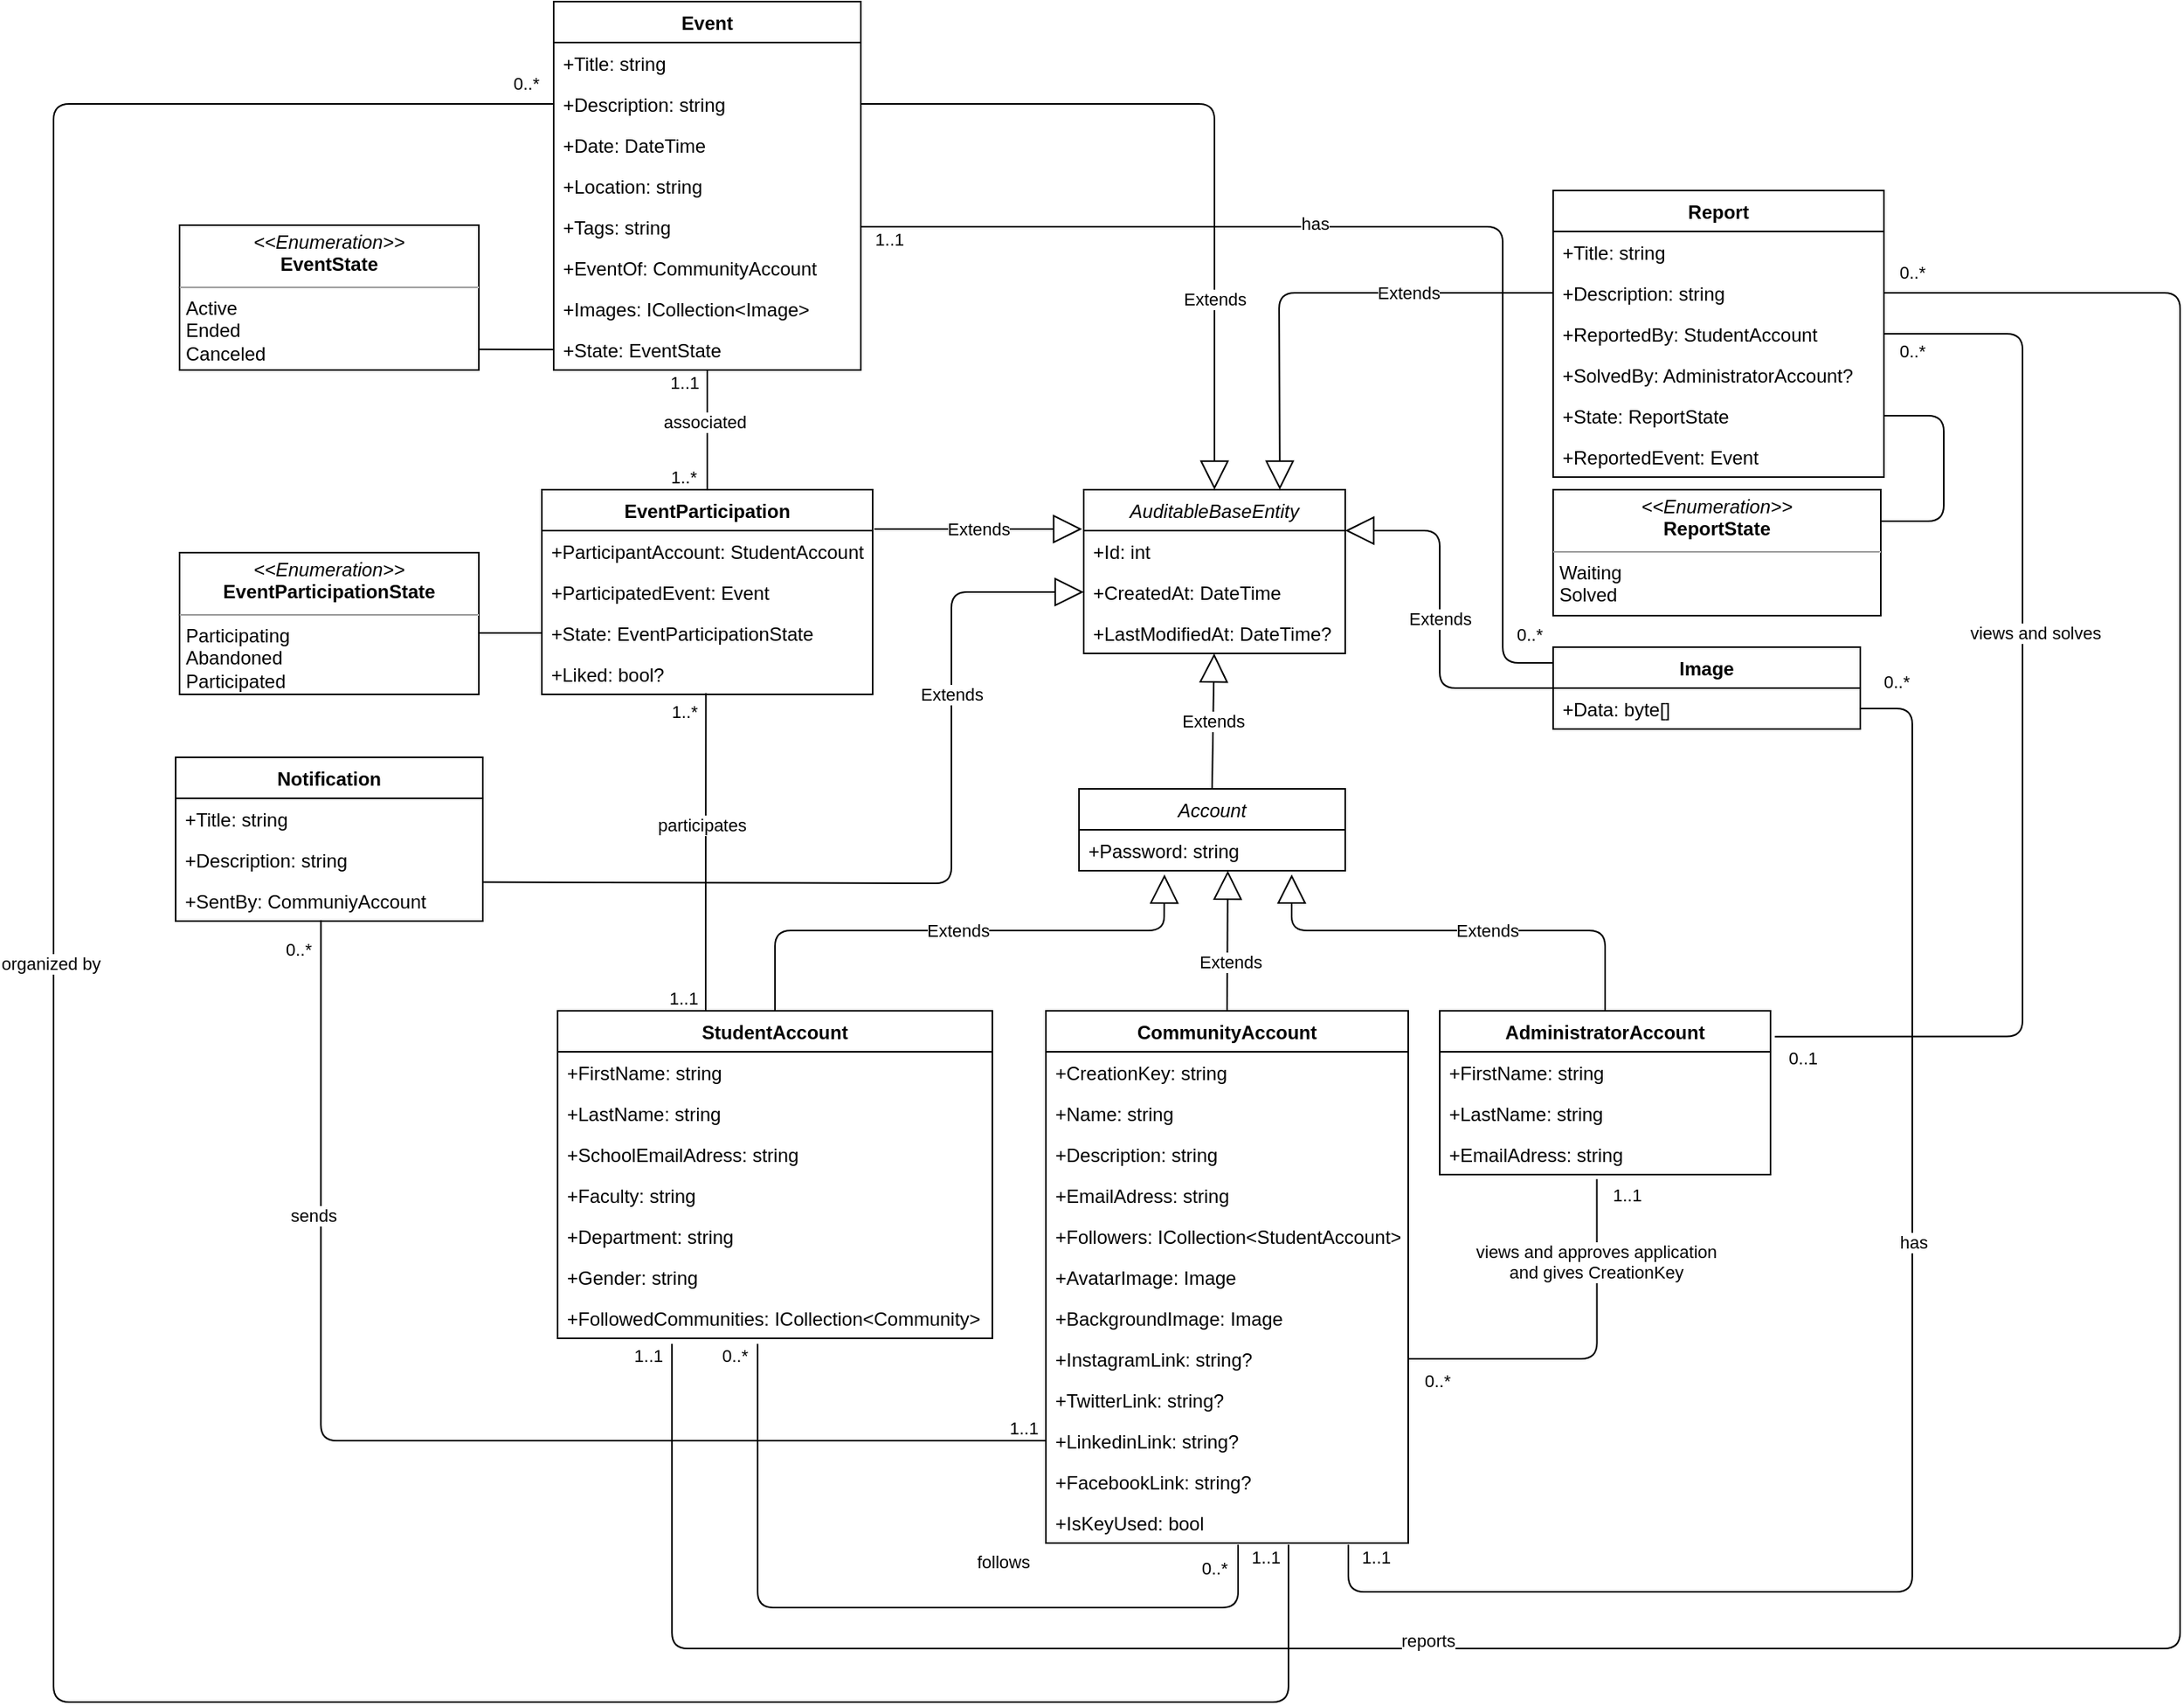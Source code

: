 <mxfile version="13.5.1" type="device"><diagram id="C5RBs43oDa-KdzZeNtuy" name="Page-1"><mxGraphModel dx="1851" dy="1753" grid="1" gridSize="10" guides="1" tooltips="1" connect="1" arrows="1" fold="1" page="1" pageScale="1" pageWidth="827" pageHeight="1169" math="0" shadow="0"><root><mxCell id="WIyWlLk6GJQsqaUBKTNV-0"/><mxCell id="WIyWlLk6GJQsqaUBKTNV-1" parent="WIyWlLk6GJQsqaUBKTNV-0"/><object label="AuditableBaseEntity" f="f&#10;" id="zkfFHV4jXpPFQw0GAbJ--0"><mxCell style="swimlane;fontStyle=2;align=center;verticalAlign=top;childLayout=stackLayout;horizontal=1;startSize=26;horizontalStack=0;resizeParent=1;resizeLast=0;collapsible=1;marginBottom=0;rounded=0;shadow=0;strokeWidth=1;" parent="WIyWlLk6GJQsqaUBKTNV-1" vertex="1"><mxGeometry x="334" y="20" width="166" height="104" as="geometry"><mxRectangle x="230" y="140" width="160" height="26" as="alternateBounds"/></mxGeometry></mxCell></object><mxCell id="zkfFHV4jXpPFQw0GAbJ--1" value="+Id: int" style="text;align=left;verticalAlign=top;spacingLeft=4;spacingRight=4;overflow=hidden;rotatable=0;points=[[0,0.5],[1,0.5]];portConstraint=eastwest;" parent="zkfFHV4jXpPFQw0GAbJ--0" vertex="1"><mxGeometry y="26" width="166" height="26" as="geometry"/></mxCell><mxCell id="zkfFHV4jXpPFQw0GAbJ--2" value="+CreatedAt: DateTime" style="text;align=left;verticalAlign=top;spacingLeft=4;spacingRight=4;overflow=hidden;rotatable=0;points=[[0,0.5],[1,0.5]];portConstraint=eastwest;rounded=0;shadow=0;html=0;" parent="zkfFHV4jXpPFQw0GAbJ--0" vertex="1"><mxGeometry y="52" width="166" height="26" as="geometry"/></mxCell><mxCell id="zkfFHV4jXpPFQw0GAbJ--3" value="+LastModifiedAt: DateTime?" style="text;align=left;verticalAlign=top;spacingLeft=4;spacingRight=4;overflow=hidden;rotatable=0;points=[[0,0.5],[1,0.5]];portConstraint=eastwest;rounded=0;shadow=0;html=0;" parent="zkfFHV4jXpPFQw0GAbJ--0" vertex="1"><mxGeometry y="78" width="166" height="26" as="geometry"/></mxCell><mxCell id="XZDIatSI2VrPZnRgUqBS-0" value="Account" style="swimlane;fontStyle=2;align=center;verticalAlign=top;childLayout=stackLayout;horizontal=1;startSize=26;horizontalStack=0;resizeParent=1;resizeParentMax=0;resizeLast=0;collapsible=1;marginBottom=0;" parent="WIyWlLk6GJQsqaUBKTNV-1" vertex="1"><mxGeometry x="331" y="210" width="169" height="52" as="geometry"/></mxCell><mxCell id="XZDIatSI2VrPZnRgUqBS-1" value="+Password: string" style="text;strokeColor=none;fillColor=none;align=left;verticalAlign=top;spacingLeft=4;spacingRight=4;overflow=hidden;rotatable=0;points=[[0,0.5],[1,0.5]];portConstraint=eastwest;" parent="XZDIatSI2VrPZnRgUqBS-0" vertex="1"><mxGeometry y="26" width="169" height="26" as="geometry"/></mxCell><mxCell id="XZDIatSI2VrPZnRgUqBS-6" value="Extends" style="endArrow=block;endSize=16;endFill=0;html=1;exitX=0.5;exitY=0;exitDx=0;exitDy=0;" parent="WIyWlLk6GJQsqaUBKTNV-1" source="XZDIatSI2VrPZnRgUqBS-0" target="zkfFHV4jXpPFQw0GAbJ--3" edge="1"><mxGeometry width="160" relative="1" as="geometry"><mxPoint x="430" y="170" as="sourcePoint"/><mxPoint x="590" y="170" as="targetPoint"/></mxGeometry></mxCell><mxCell id="XZDIatSI2VrPZnRgUqBS-7" value="StudentAccount" style="swimlane;fontStyle=1;align=center;verticalAlign=top;childLayout=stackLayout;horizontal=1;startSize=26;horizontalStack=0;resizeParent=1;resizeParentMax=0;resizeLast=0;collapsible=1;marginBottom=0;" parent="WIyWlLk6GJQsqaUBKTNV-1" vertex="1"><mxGeometry y="351" width="276" height="208" as="geometry"/></mxCell><mxCell id="XZDIatSI2VrPZnRgUqBS-8" value="+FirstName: string" style="text;strokeColor=none;fillColor=none;align=left;verticalAlign=top;spacingLeft=4;spacingRight=4;overflow=hidden;rotatable=0;points=[[0,0.5],[1,0.5]];portConstraint=eastwest;" parent="XZDIatSI2VrPZnRgUqBS-7" vertex="1"><mxGeometry y="26" width="276" height="26" as="geometry"/></mxCell><mxCell id="XZDIatSI2VrPZnRgUqBS-12" value="+LastName: string" style="text;strokeColor=none;fillColor=none;align=left;verticalAlign=top;spacingLeft=4;spacingRight=4;overflow=hidden;rotatable=0;points=[[0,0.5],[1,0.5]];portConstraint=eastwest;" parent="XZDIatSI2VrPZnRgUqBS-7" vertex="1"><mxGeometry y="52" width="276" height="26" as="geometry"/></mxCell><mxCell id="XZDIatSI2VrPZnRgUqBS-13" value="+SchoolEmailAdress: string" style="text;strokeColor=none;fillColor=none;align=left;verticalAlign=top;spacingLeft=4;spacingRight=4;overflow=hidden;rotatable=0;points=[[0,0.5],[1,0.5]];portConstraint=eastwest;" parent="XZDIatSI2VrPZnRgUqBS-7" vertex="1"><mxGeometry y="78" width="276" height="26" as="geometry"/></mxCell><mxCell id="XZDIatSI2VrPZnRgUqBS-14" value="+Faculty: string" style="text;strokeColor=none;fillColor=none;align=left;verticalAlign=top;spacingLeft=4;spacingRight=4;overflow=hidden;rotatable=0;points=[[0,0.5],[1,0.5]];portConstraint=eastwest;" parent="XZDIatSI2VrPZnRgUqBS-7" vertex="1"><mxGeometry y="104" width="276" height="26" as="geometry"/></mxCell><mxCell id="XZDIatSI2VrPZnRgUqBS-15" value="+Department: string" style="text;strokeColor=none;fillColor=none;align=left;verticalAlign=top;spacingLeft=4;spacingRight=4;overflow=hidden;rotatable=0;points=[[0,0.5],[1,0.5]];portConstraint=eastwest;" parent="XZDIatSI2VrPZnRgUqBS-7" vertex="1"><mxGeometry y="130" width="276" height="26" as="geometry"/></mxCell><mxCell id="XZDIatSI2VrPZnRgUqBS-17" value="+Gender: string" style="text;strokeColor=none;fillColor=none;align=left;verticalAlign=top;spacingLeft=4;spacingRight=4;overflow=hidden;rotatable=0;points=[[0,0.5],[1,0.5]];portConstraint=eastwest;" parent="XZDIatSI2VrPZnRgUqBS-7" vertex="1"><mxGeometry y="156" width="276" height="26" as="geometry"/></mxCell><mxCell id="XZDIatSI2VrPZnRgUqBS-18" value="+FollowedCommunities: ICollection&lt;Community&gt;" style="text;strokeColor=none;fillColor=none;align=left;verticalAlign=top;spacingLeft=4;spacingRight=4;overflow=hidden;rotatable=0;points=[[0,0.5],[1,0.5]];portConstraint=eastwest;" parent="XZDIatSI2VrPZnRgUqBS-7" vertex="1"><mxGeometry y="182" width="276" height="26" as="geometry"/></mxCell><mxCell id="XZDIatSI2VrPZnRgUqBS-19" value="Extends" style="endArrow=block;endSize=16;endFill=0;html=1;exitX=0.5;exitY=0;exitDx=0;exitDy=0;entryX=0.321;entryY=1.092;entryDx=0;entryDy=0;entryPerimeter=0;" parent="WIyWlLk6GJQsqaUBKTNV-1" source="XZDIatSI2VrPZnRgUqBS-7" target="XZDIatSI2VrPZnRgUqBS-1" edge="1"><mxGeometry width="160" relative="1" as="geometry"><mxPoint x="424" y="220" as="sourcePoint"/><mxPoint x="426.606" y="134" as="targetPoint"/><Array as="points"><mxPoint x="138" y="300"/><mxPoint x="385" y="300"/></Array></mxGeometry></mxCell><mxCell id="XZDIatSI2VrPZnRgUqBS-29" value="Extends" style="endArrow=block;endSize=16;endFill=0;html=1;exitX=0.5;exitY=0;exitDx=0;exitDy=0;entryX=0.559;entryY=0.998;entryDx=0;entryDy=0;entryPerimeter=0;" parent="WIyWlLk6GJQsqaUBKTNV-1" source="XZDIatSI2VrPZnRgUqBS-20" target="XZDIatSI2VrPZnRgUqBS-1" edge="1"><mxGeometry x="-0.288" y="-2" width="160" relative="1" as="geometry"><mxPoint x="424" y="220" as="sourcePoint"/><mxPoint x="429" y="264" as="targetPoint"/><mxPoint as="offset"/></mxGeometry></mxCell><mxCell id="XZDIatSI2VrPZnRgUqBS-39" value="Extends" style="endArrow=block;endSize=16;endFill=0;html=1;exitX=0.5;exitY=0;exitDx=0;exitDy=0;entryX=0.799;entryY=1.092;entryDx=0;entryDy=0;entryPerimeter=0;" parent="WIyWlLk6GJQsqaUBKTNV-1" source="XZDIatSI2VrPZnRgUqBS-30" target="XZDIatSI2VrPZnRgUqBS-1" edge="1"><mxGeometry x="-0.118" width="160" relative="1" as="geometry"><mxPoint x="435" y="361" as="sourcePoint"/><mxPoint x="430" y="260" as="targetPoint"/><mxPoint as="offset"/><Array as="points"><mxPoint x="665" y="300"/><mxPoint x="466" y="300"/></Array></mxGeometry></mxCell><mxCell id="XZDIatSI2VrPZnRgUqBS-30" value="AdministratorAccount" style="swimlane;fontStyle=1;align=center;verticalAlign=top;childLayout=stackLayout;horizontal=1;startSize=26;horizontalStack=0;resizeParent=1;resizeParentMax=0;resizeLast=0;collapsible=1;marginBottom=0;" parent="WIyWlLk6GJQsqaUBKTNV-1" vertex="1"><mxGeometry x="560" y="351" width="210" height="104" as="geometry"/></mxCell><mxCell id="XZDIatSI2VrPZnRgUqBS-32" value="+FirstName: string" style="text;strokeColor=none;fillColor=none;align=left;verticalAlign=top;spacingLeft=4;spacingRight=4;overflow=hidden;rotatable=0;points=[[0,0.5],[1,0.5]];portConstraint=eastwest;" parent="XZDIatSI2VrPZnRgUqBS-30" vertex="1"><mxGeometry y="26" width="210" height="26" as="geometry"/></mxCell><mxCell id="XZDIatSI2VrPZnRgUqBS-34" value="+LastName: string" style="text;strokeColor=none;fillColor=none;align=left;verticalAlign=top;spacingLeft=4;spacingRight=4;overflow=hidden;rotatable=0;points=[[0,0.5],[1,0.5]];portConstraint=eastwest;" parent="XZDIatSI2VrPZnRgUqBS-30" vertex="1"><mxGeometry y="52" width="210" height="26" as="geometry"/></mxCell><mxCell id="XZDIatSI2VrPZnRgUqBS-38" value="+EmailAdress: string" style="text;strokeColor=none;fillColor=none;align=left;verticalAlign=top;spacingLeft=4;spacingRight=4;overflow=hidden;rotatable=0;points=[[0,0.5],[1,0.5]];portConstraint=eastwest;" parent="XZDIatSI2VrPZnRgUqBS-30" vertex="1"><mxGeometry y="78" width="210" height="26" as="geometry"/></mxCell><mxCell id="XZDIatSI2VrPZnRgUqBS-64" value="&lt;p style=&quot;margin: 0px ; margin-top: 4px ; text-align: center&quot;&gt;&lt;i&gt;&amp;lt;&amp;lt;Enumeration&amp;gt;&amp;gt;&lt;/i&gt;&lt;br&gt;&lt;b&gt;EventState&lt;/b&gt;&lt;/p&gt;&lt;hr size=&quot;1&quot;&gt;&lt;p style=&quot;margin: 0px ; margin-left: 4px&quot;&gt;Active&lt;/p&gt;&lt;p style=&quot;margin: 0px ; margin-left: 4px&quot;&gt;Ended&lt;/p&gt;&lt;p style=&quot;margin: 0px ; margin-left: 4px&quot;&gt;Canceled&lt;/p&gt;" style="verticalAlign=top;align=left;overflow=fill;fontSize=12;fontFamily=Helvetica;html=1;" parent="WIyWlLk6GJQsqaUBKTNV-1" vertex="1"><mxGeometry x="-240" y="-148" width="190" height="92" as="geometry"/></mxCell><mxCell id="XZDIatSI2VrPZnRgUqBS-20" value="CommunityAccount" style="swimlane;fontStyle=1;align=center;verticalAlign=top;childLayout=stackLayout;horizontal=1;startSize=26;horizontalStack=0;resizeParent=1;resizeParentMax=0;resizeLast=0;collapsible=1;marginBottom=0;" parent="WIyWlLk6GJQsqaUBKTNV-1" vertex="1"><mxGeometry x="310" y="351" width="230" height="338" as="geometry"/></mxCell><mxCell id="XZDIatSI2VrPZnRgUqBS-21" value="+CreationKey: string" style="text;strokeColor=none;fillColor=none;align=left;verticalAlign=top;spacingLeft=4;spacingRight=4;overflow=hidden;rotatable=0;points=[[0,0.5],[1,0.5]];portConstraint=eastwest;" parent="XZDIatSI2VrPZnRgUqBS-20" vertex="1"><mxGeometry y="26" width="230" height="26" as="geometry"/></mxCell><mxCell id="XZDIatSI2VrPZnRgUqBS-22" value="+Name: string" style="text;strokeColor=none;fillColor=none;align=left;verticalAlign=top;spacingLeft=4;spacingRight=4;overflow=hidden;rotatable=0;points=[[0,0.5],[1,0.5]];portConstraint=eastwest;" parent="XZDIatSI2VrPZnRgUqBS-20" vertex="1"><mxGeometry y="52" width="230" height="26" as="geometry"/></mxCell><mxCell id="XZDIatSI2VrPZnRgUqBS-23" value="+Description: string" style="text;strokeColor=none;fillColor=none;align=left;verticalAlign=top;spacingLeft=4;spacingRight=4;overflow=hidden;rotatable=0;points=[[0,0.5],[1,0.5]];portConstraint=eastwest;" parent="XZDIatSI2VrPZnRgUqBS-20" vertex="1"><mxGeometry y="78" width="230" height="26" as="geometry"/></mxCell><mxCell id="XZDIatSI2VrPZnRgUqBS-24" value="+EmailAdress: string" style="text;strokeColor=none;fillColor=none;align=left;verticalAlign=top;spacingLeft=4;spacingRight=4;overflow=hidden;rotatable=0;points=[[0,0.5],[1,0.5]];portConstraint=eastwest;" parent="XZDIatSI2VrPZnRgUqBS-20" vertex="1"><mxGeometry y="104" width="230" height="26" as="geometry"/></mxCell><mxCell id="XZDIatSI2VrPZnRgUqBS-65" value="+Followers: ICollection&lt;StudentAccount&gt;" style="text;strokeColor=none;fillColor=none;align=left;verticalAlign=top;spacingLeft=4;spacingRight=4;overflow=hidden;rotatable=0;points=[[0,0.5],[1,0.5]];portConstraint=eastwest;" parent="XZDIatSI2VrPZnRgUqBS-20" vertex="1"><mxGeometry y="130" width="230" height="26" as="geometry"/></mxCell><mxCell id="XZDIatSI2VrPZnRgUqBS-25" value="+AvatarImage: Image" style="text;strokeColor=none;fillColor=none;align=left;verticalAlign=top;spacingLeft=4;spacingRight=4;overflow=hidden;rotatable=0;points=[[0,0.5],[1,0.5]];portConstraint=eastwest;" parent="XZDIatSI2VrPZnRgUqBS-20" vertex="1"><mxGeometry y="156" width="230" height="26" as="geometry"/></mxCell><mxCell id="XZDIatSI2VrPZnRgUqBS-54" value="+BackgroundImage: Image" style="text;strokeColor=none;fillColor=none;align=left;verticalAlign=top;spacingLeft=4;spacingRight=4;overflow=hidden;rotatable=0;points=[[0,0.5],[1,0.5]];portConstraint=eastwest;" parent="XZDIatSI2VrPZnRgUqBS-20" vertex="1"><mxGeometry y="182" width="230" height="26" as="geometry"/></mxCell><mxCell id="XZDIatSI2VrPZnRgUqBS-53" value="+InstagramLink: string?" style="text;strokeColor=none;fillColor=none;align=left;verticalAlign=top;spacingLeft=4;spacingRight=4;overflow=hidden;rotatable=0;points=[[0,0.5],[1,0.5]];portConstraint=eastwest;" parent="XZDIatSI2VrPZnRgUqBS-20" vertex="1"><mxGeometry y="208" width="230" height="26" as="geometry"/></mxCell><mxCell id="XZDIatSI2VrPZnRgUqBS-26" value="+TwitterLink: string?" style="text;strokeColor=none;fillColor=none;align=left;verticalAlign=top;spacingLeft=4;spacingRight=4;overflow=hidden;rotatable=0;points=[[0,0.5],[1,0.5]];portConstraint=eastwest;" parent="XZDIatSI2VrPZnRgUqBS-20" vertex="1"><mxGeometry y="234" width="230" height="26" as="geometry"/></mxCell><mxCell id="XZDIatSI2VrPZnRgUqBS-27" value="+LinkedinLink: string?" style="text;strokeColor=none;fillColor=none;align=left;verticalAlign=top;spacingLeft=4;spacingRight=4;overflow=hidden;rotatable=0;points=[[0,0.5],[1,0.5]];portConstraint=eastwest;" parent="XZDIatSI2VrPZnRgUqBS-20" vertex="1"><mxGeometry y="260" width="230" height="26" as="geometry"/></mxCell><mxCell id="XZDIatSI2VrPZnRgUqBS-28" value="+FacebookLink: string?" style="text;strokeColor=none;fillColor=none;align=left;verticalAlign=top;spacingLeft=4;spacingRight=4;overflow=hidden;rotatable=0;points=[[0,0.5],[1,0.5]];portConstraint=eastwest;" parent="XZDIatSI2VrPZnRgUqBS-20" vertex="1"><mxGeometry y="286" width="230" height="26" as="geometry"/></mxCell><mxCell id="diRRDNqpM1uL4-QRua3E-0" value="+IsKeyUsed: bool" style="text;strokeColor=none;fillColor=none;align=left;verticalAlign=top;spacingLeft=4;spacingRight=4;overflow=hidden;rotatable=0;points=[[0,0.5],[1,0.5]];portConstraint=eastwest;" vertex="1" parent="XZDIatSI2VrPZnRgUqBS-20"><mxGeometry y="312" width="230" height="26" as="geometry"/></mxCell><mxCell id="XZDIatSI2VrPZnRgUqBS-66" value="&lt;p style=&quot;margin: 0px ; margin-top: 4px ; text-align: center&quot;&gt;&lt;i&gt;&amp;lt;&amp;lt;Enumeration&amp;gt;&amp;gt;&lt;/i&gt;&lt;br&gt;&lt;b&gt;ReportState&lt;/b&gt;&lt;/p&gt;&lt;hr size=&quot;1&quot;&gt;&lt;p style=&quot;margin: 0px ; margin-left: 4px&quot;&gt;Waiting&lt;/p&gt;&lt;p style=&quot;margin: 0px ; margin-left: 4px&quot;&gt;Solved&lt;/p&gt;" style="verticalAlign=top;align=left;overflow=fill;fontSize=12;fontFamily=Helvetica;html=1;" parent="WIyWlLk6GJQsqaUBKTNV-1" vertex="1"><mxGeometry x="632" y="20" width="208" height="80" as="geometry"/></mxCell><mxCell id="Ba5FxdLqkeqpwZ7B7Oad-0" value="Extends" style="endArrow=block;endSize=16;endFill=0;html=1;exitX=1;exitY=0.5;exitDx=0;exitDy=0;entryX=0.5;entryY=0;entryDx=0;entryDy=0;" parent="WIyWlLk6GJQsqaUBKTNV-1" source="XZDIatSI2VrPZnRgUqBS-45" target="zkfFHV4jXpPFQw0GAbJ--0" edge="1"><mxGeometry x="0.489" width="160" relative="1" as="geometry"><mxPoint x="425.5" y="220" as="sourcePoint"/><mxPoint x="426.803" y="134" as="targetPoint"/><Array as="points"><mxPoint x="417" y="-225"/></Array><mxPoint y="-1" as="offset"/></mxGeometry></mxCell><mxCell id="Ba5FxdLqkeqpwZ7B7Oad-1" value="Extends" style="endArrow=block;endSize=16;endFill=0;html=1;exitX=0;exitY=0.5;exitDx=0;exitDy=0;entryX=1;entryY=0.25;entryDx=0;entryDy=0;" parent="WIyWlLk6GJQsqaUBKTNV-1" source="XZDIatSI2VrPZnRgUqBS-55" target="zkfFHV4jXpPFQw0GAbJ--0" edge="1"><mxGeometry width="160" relative="1" as="geometry"><mxPoint x="425.5" y="220" as="sourcePoint"/><mxPoint x="426.803" y="134.0" as="targetPoint"/><Array as="points"><mxPoint x="560" y="146"/><mxPoint x="560" y="46"/></Array></mxGeometry></mxCell><mxCell id="Ba5FxdLqkeqpwZ7B7Oad-4" value="" style="endArrow=none;html=1;exitX=0;exitY=0.5;exitDx=0;exitDy=0;entryX=1.002;entryY=0.858;entryDx=0;entryDy=0;entryPerimeter=0;" parent="WIyWlLk6GJQsqaUBKTNV-1" source="XZDIatSI2VrPZnRgUqBS-63" target="XZDIatSI2VrPZnRgUqBS-64" edge="1"><mxGeometry width="50" height="50" relative="1" as="geometry"><mxPoint x="820" y="80" as="sourcePoint"/><mxPoint x="847" y="-69" as="targetPoint"/></mxGeometry></mxCell><mxCell id="Ba5FxdLqkeqpwZ7B7Oad-5" value="&lt;p style=&quot;margin: 0px ; margin-top: 4px ; text-align: center&quot;&gt;&lt;i&gt;&amp;lt;&amp;lt;Enumeration&amp;gt;&amp;gt;&lt;/i&gt;&lt;br&gt;&lt;b&gt;EventParticipationState&lt;/b&gt;&lt;/p&gt;&lt;hr size=&quot;1&quot;&gt;&lt;p style=&quot;margin: 0px ; margin-left: 4px&quot;&gt;Participating&lt;/p&gt;&lt;p style=&quot;margin: 0px ; margin-left: 4px&quot;&gt;Abandoned&lt;/p&gt;&lt;p style=&quot;margin: 0px ; margin-left: 4px&quot;&gt;Participated&lt;/p&gt;" style="verticalAlign=top;align=left;overflow=fill;fontSize=12;fontFamily=Helvetica;html=1;" parent="WIyWlLk6GJQsqaUBKTNV-1" vertex="1"><mxGeometry x="-240" y="60" width="190" height="90" as="geometry"/></mxCell><mxCell id="Ba5FxdLqkeqpwZ7B7Oad-15" value="" style="endArrow=none;html=1;exitX=0.997;exitY=0.566;exitDx=0;exitDy=0;entryX=0;entryY=0.5;entryDx=0;entryDy=0;exitPerimeter=0;" parent="WIyWlLk6GJQsqaUBKTNV-1" source="Ba5FxdLqkeqpwZ7B7Oad-5" target="Ba5FxdLqkeqpwZ7B7Oad-9" edge="1"><mxGeometry width="50" height="50" relative="1" as="geometry"><mxPoint x="735" y="221.0" as="sourcePoint"/><mxPoint x="860" y="221.0" as="targetPoint"/></mxGeometry></mxCell><mxCell id="Ba5FxdLqkeqpwZ7B7Oad-16" value="Extends" style="endArrow=block;endSize=16;endFill=0;html=1;" parent="WIyWlLk6GJQsqaUBKTNV-1" edge="1"><mxGeometry width="160" relative="1" as="geometry"><mxPoint x="201" y="45" as="sourcePoint"/><mxPoint x="333" y="45" as="targetPoint"/></mxGeometry></mxCell><mxCell id="Ba5FxdLqkeqpwZ7B7Oad-6" value="EventParticipation" style="swimlane;fontStyle=1;align=center;verticalAlign=top;childLayout=stackLayout;horizontal=1;startSize=26;horizontalStack=0;resizeParent=1;resizeParentMax=0;resizeLast=0;collapsible=1;marginBottom=0;" parent="WIyWlLk6GJQsqaUBKTNV-1" vertex="1"><mxGeometry x="-10" y="20" width="210" height="130" as="geometry"/></mxCell><mxCell id="Ba5FxdLqkeqpwZ7B7Oad-7" value="+ParticipantAccount: StudentAccount" style="text;strokeColor=none;fillColor=none;align=left;verticalAlign=top;spacingLeft=4;spacingRight=4;overflow=hidden;rotatable=0;points=[[0,0.5],[1,0.5]];portConstraint=eastwest;" parent="Ba5FxdLqkeqpwZ7B7Oad-6" vertex="1"><mxGeometry y="26" width="210" height="26" as="geometry"/></mxCell><mxCell id="Ba5FxdLqkeqpwZ7B7Oad-8" value="+ParticipatedEvent: Event" style="text;strokeColor=none;fillColor=none;align=left;verticalAlign=top;spacingLeft=4;spacingRight=4;overflow=hidden;rotatable=0;points=[[0,0.5],[1,0.5]];portConstraint=eastwest;" parent="Ba5FxdLqkeqpwZ7B7Oad-6" vertex="1"><mxGeometry y="52" width="210" height="26" as="geometry"/></mxCell><mxCell id="Ba5FxdLqkeqpwZ7B7Oad-9" value="+State: EventParticipationState" style="text;strokeColor=none;fillColor=none;align=left;verticalAlign=top;spacingLeft=4;spacingRight=4;overflow=hidden;rotatable=0;points=[[0,0.5],[1,0.5]];portConstraint=eastwest;" parent="Ba5FxdLqkeqpwZ7B7Oad-6" vertex="1"><mxGeometry y="78" width="210" height="26" as="geometry"/></mxCell><mxCell id="Ba5FxdLqkeqpwZ7B7Oad-10" value="+Liked: bool?" style="text;strokeColor=none;fillColor=none;align=left;verticalAlign=top;spacingLeft=4;spacingRight=4;overflow=hidden;rotatable=0;points=[[0,0.5],[1,0.5]];portConstraint=eastwest;" parent="Ba5FxdLqkeqpwZ7B7Oad-6" vertex="1"><mxGeometry y="104" width="210" height="26" as="geometry"/></mxCell><mxCell id="Ba5FxdLqkeqpwZ7B7Oad-22" value="Extends" style="endArrow=block;endSize=16;endFill=0;html=1;exitX=0;exitY=0.5;exitDx=0;exitDy=0;entryX=0.75;entryY=0;entryDx=0;entryDy=0;" parent="WIyWlLk6GJQsqaUBKTNV-1" source="Ba5FxdLqkeqpwZ7B7Oad-19" target="zkfFHV4jXpPFQw0GAbJ--0" edge="1"><mxGeometry x="-0.385" width="160" relative="1" as="geometry"><mxPoint x="642" y="56.0" as="sourcePoint"/><mxPoint x="510" y="56.0" as="targetPoint"/><Array as="points"><mxPoint x="458" y="-105"/></Array><mxPoint as="offset"/></mxGeometry></mxCell><mxCell id="XZDIatSI2VrPZnRgUqBS-55" value="Image" style="swimlane;fontStyle=1;align=center;verticalAlign=top;childLayout=stackLayout;horizontal=1;startSize=26;horizontalStack=0;resizeParent=1;resizeParentMax=0;resizeLast=0;collapsible=1;marginBottom=0;" parent="WIyWlLk6GJQsqaUBKTNV-1" vertex="1"><mxGeometry x="632" y="120" width="195" height="52" as="geometry"/></mxCell><mxCell id="Ba5FxdLqkeqpwZ7B7Oad-26" value="+Data: byte[]" style="text;strokeColor=none;fillColor=none;align=left;verticalAlign=top;spacingLeft=4;spacingRight=4;overflow=hidden;rotatable=0;points=[[0,0.5],[1,0.5]];portConstraint=eastwest;" parent="XZDIatSI2VrPZnRgUqBS-55" vertex="1"><mxGeometry y="26" width="195" height="26" as="geometry"/></mxCell><mxCell id="Ba5FxdLqkeqpwZ7B7Oad-23" value="" style="endArrow=none;html=1;exitX=1;exitY=0.25;exitDx=0;exitDy=0;entryX=1;entryY=0.5;entryDx=0;entryDy=0;" parent="WIyWlLk6GJQsqaUBKTNV-1" source="XZDIatSI2VrPZnRgUqBS-66" target="Ba5FxdLqkeqpwZ7B7Oad-43" edge="1"><mxGeometry width="50" height="50" relative="1" as="geometry"><mxPoint x="7.5" y="-59.0" as="sourcePoint"/><mxPoint x="-60" y="-59.0" as="targetPoint"/><Array as="points"><mxPoint x="880" y="40"/><mxPoint x="880" y="-27"/></Array></mxGeometry></mxCell><mxCell id="Ba5FxdLqkeqpwZ7B7Oad-30" value="" style="endArrow=none;html=1;edgeStyle=orthogonalEdgeStyle;exitX=0.5;exitY=0;exitDx=0;exitDy=0;entryX=0.5;entryY=1;entryDx=0;entryDy=0;" parent="WIyWlLk6GJQsqaUBKTNV-1" source="Ba5FxdLqkeqpwZ7B7Oad-6" target="XZDIatSI2VrPZnRgUqBS-40" edge="1"><mxGeometry relative="1" as="geometry"><mxPoint x="70" y="-30" as="sourcePoint"/><mxPoint x="95" y="-40" as="targetPoint"/></mxGeometry></mxCell><mxCell id="Ba5FxdLqkeqpwZ7B7Oad-31" value="1..*" style="edgeLabel;resizable=0;html=1;align=left;verticalAlign=bottom;" parent="Ba5FxdLqkeqpwZ7B7Oad-30" connectable="0" vertex="1"><mxGeometry x="-1" relative="1" as="geometry"><mxPoint x="-25" as="offset"/></mxGeometry></mxCell><mxCell id="Ba5FxdLqkeqpwZ7B7Oad-32" value="1..1" style="edgeLabel;resizable=0;html=1;align=right;verticalAlign=bottom;" parent="Ba5FxdLqkeqpwZ7B7Oad-30" connectable="0" vertex="1"><mxGeometry x="1" relative="1" as="geometry"><mxPoint x="-5" y="16" as="offset"/></mxGeometry></mxCell><mxCell id="XZDIatSI2VrPZnRgUqBS-40" value="Event" style="swimlane;fontStyle=1;align=center;verticalAlign=top;childLayout=stackLayout;horizontal=1;startSize=26;horizontalStack=0;resizeParent=1;resizeParentMax=0;resizeLast=0;collapsible=1;marginBottom=0;" parent="WIyWlLk6GJQsqaUBKTNV-1" vertex="1"><mxGeometry x="-2.5" y="-290" width="195" height="234" as="geometry"/></mxCell><mxCell id="XZDIatSI2VrPZnRgUqBS-41" value="+Title: string" style="text;strokeColor=none;fillColor=none;align=left;verticalAlign=top;spacingLeft=4;spacingRight=4;overflow=hidden;rotatable=0;points=[[0,0.5],[1,0.5]];portConstraint=eastwest;" parent="XZDIatSI2VrPZnRgUqBS-40" vertex="1"><mxGeometry y="26" width="195" height="26" as="geometry"/></mxCell><mxCell id="XZDIatSI2VrPZnRgUqBS-45" value="+Description: string" style="text;strokeColor=none;fillColor=none;align=left;verticalAlign=top;spacingLeft=4;spacingRight=4;overflow=hidden;rotatable=0;points=[[0,0.5],[1,0.5]];portConstraint=eastwest;" parent="XZDIatSI2VrPZnRgUqBS-40" vertex="1"><mxGeometry y="52" width="195" height="26" as="geometry"/></mxCell><mxCell id="XZDIatSI2VrPZnRgUqBS-46" value="+Date: DateTime" style="text;strokeColor=none;fillColor=none;align=left;verticalAlign=top;spacingLeft=4;spacingRight=4;overflow=hidden;rotatable=0;points=[[0,0.5],[1,0.5]];portConstraint=eastwest;" parent="XZDIatSI2VrPZnRgUqBS-40" vertex="1"><mxGeometry y="78" width="195" height="26" as="geometry"/></mxCell><mxCell id="XZDIatSI2VrPZnRgUqBS-47" value="+Location: string" style="text;strokeColor=none;fillColor=none;align=left;verticalAlign=top;spacingLeft=4;spacingRight=4;overflow=hidden;rotatable=0;points=[[0,0.5],[1,0.5]];portConstraint=eastwest;" parent="XZDIatSI2VrPZnRgUqBS-40" vertex="1"><mxGeometry y="104" width="195" height="26" as="geometry"/></mxCell><mxCell id="XZDIatSI2VrPZnRgUqBS-48" value="+Tags: string" style="text;strokeColor=none;fillColor=none;align=left;verticalAlign=top;spacingLeft=4;spacingRight=4;overflow=hidden;rotatable=0;points=[[0,0.5],[1,0.5]];portConstraint=eastwest;" parent="XZDIatSI2VrPZnRgUqBS-40" vertex="1"><mxGeometry y="130" width="195" height="26" as="geometry"/></mxCell><mxCell id="XZDIatSI2VrPZnRgUqBS-49" value="+EventOf: CommunityAccount" style="text;strokeColor=none;fillColor=none;align=left;verticalAlign=top;spacingLeft=4;spacingRight=4;overflow=hidden;rotatable=0;points=[[0,0.5],[1,0.5]];portConstraint=eastwest;" parent="XZDIatSI2VrPZnRgUqBS-40" vertex="1"><mxGeometry y="156" width="195" height="26" as="geometry"/></mxCell><mxCell id="XZDIatSI2VrPZnRgUqBS-50" value="+Images: ICollection&lt;Image&gt;" style="text;strokeColor=none;fillColor=none;align=left;verticalAlign=top;spacingLeft=4;spacingRight=4;overflow=hidden;rotatable=0;points=[[0,0.5],[1,0.5]];portConstraint=eastwest;" parent="XZDIatSI2VrPZnRgUqBS-40" vertex="1"><mxGeometry y="182" width="195" height="26" as="geometry"/></mxCell><mxCell id="XZDIatSI2VrPZnRgUqBS-63" value="+State: EventState" style="text;strokeColor=none;fillColor=none;align=left;verticalAlign=top;spacingLeft=4;spacingRight=4;overflow=hidden;rotatable=0;points=[[0,0.5],[1,0.5]];portConstraint=eastwest;" parent="XZDIatSI2VrPZnRgUqBS-40" vertex="1"><mxGeometry y="208" width="195" height="26" as="geometry"/></mxCell><mxCell id="Ba5FxdLqkeqpwZ7B7Oad-33" value="associated" style="edgeLabel;resizable=0;html=1;align=right;verticalAlign=bottom;" parent="WIyWlLk6GJQsqaUBKTNV-1" connectable="0" vertex="1"><mxGeometry x="120" y="-14.003" as="geometry"/></mxCell><mxCell id="Ba5FxdLqkeqpwZ7B7Oad-34" value="" style="endArrow=none;html=1;edgeStyle=orthogonalEdgeStyle;entryX=0.496;entryY=0.973;entryDx=0;entryDy=0;entryPerimeter=0;" parent="WIyWlLk6GJQsqaUBKTNV-1" target="Ba5FxdLqkeqpwZ7B7Oad-10" edge="1"><mxGeometry relative="1" as="geometry"><mxPoint x="94" y="351" as="sourcePoint"/><mxPoint x="80" y="230" as="targetPoint"/><Array as="points"><mxPoint x="94" y="310"/><mxPoint x="94" y="310"/></Array></mxGeometry></mxCell><mxCell id="Ba5FxdLqkeqpwZ7B7Oad-35" value="1..1" style="edgeLabel;resizable=0;html=1;align=left;verticalAlign=bottom;" parent="Ba5FxdLqkeqpwZ7B7Oad-34" connectable="0" vertex="1"><mxGeometry x="-1" relative="1" as="geometry"><mxPoint x="-25" as="offset"/></mxGeometry></mxCell><mxCell id="Ba5FxdLqkeqpwZ7B7Oad-36" value="1..*" style="edgeLabel;resizable=0;html=1;align=right;verticalAlign=bottom;" parent="Ba5FxdLqkeqpwZ7B7Oad-34" connectable="0" vertex="1"><mxGeometry x="1" relative="1" as="geometry"><mxPoint x="-5" y="20.18" as="offset"/></mxGeometry></mxCell><mxCell id="Ba5FxdLqkeqpwZ7B7Oad-37" value="participates" style="edgeLabel;resizable=0;html=1;align=right;verticalAlign=bottom;" parent="WIyWlLk6GJQsqaUBKTNV-1" connectable="0" vertex="1"><mxGeometry x="120" y="241.997" as="geometry"/></mxCell><mxCell id="Ba5FxdLqkeqpwZ7B7Oad-38" value="" style="endArrow=none;html=1;edgeStyle=orthogonalEdgeStyle;entryX=0.46;entryY=1.133;entryDx=0;entryDy=0;entryPerimeter=0;" parent="WIyWlLk6GJQsqaUBKTNV-1" target="XZDIatSI2VrPZnRgUqBS-18" edge="1"><mxGeometry relative="1" as="geometry"><mxPoint x="432" y="690" as="sourcePoint"/><mxPoint x="210.38" y="619.996" as="targetPoint"/><Array as="points"><mxPoint x="432" y="730"/><mxPoint x="127" y="730"/></Array></mxGeometry></mxCell><mxCell id="Ba5FxdLqkeqpwZ7B7Oad-39" value="0..*" style="edgeLabel;resizable=0;html=1;align=left;verticalAlign=bottom;" parent="Ba5FxdLqkeqpwZ7B7Oad-38" connectable="0" vertex="1"><mxGeometry x="-1" relative="1" as="geometry"><mxPoint x="-25" y="23.41" as="offset"/></mxGeometry></mxCell><mxCell id="Ba5FxdLqkeqpwZ7B7Oad-40" value="0..*" style="edgeLabel;resizable=0;html=1;align=right;verticalAlign=bottom;" parent="Ba5FxdLqkeqpwZ7B7Oad-38" connectable="0" vertex="1"><mxGeometry x="1" relative="1" as="geometry"><mxPoint x="-5" y="16" as="offset"/></mxGeometry></mxCell><mxCell id="Ba5FxdLqkeqpwZ7B7Oad-41" value="follows" style="edgeLabel;resizable=0;html=1;align=right;verticalAlign=bottom;" parent="WIyWlLk6GJQsqaUBKTNV-1" connectable="0" vertex="1"><mxGeometry x="300" y="709.997" as="geometry"/></mxCell><mxCell id="Ba5FxdLqkeqpwZ7B7Oad-44" value="" style="endArrow=none;html=1;edgeStyle=orthogonalEdgeStyle;exitX=1;exitY=0.5;exitDx=0;exitDy=0;entryX=1.013;entryY=0.157;entryDx=0;entryDy=0;entryPerimeter=0;" parent="WIyWlLk6GJQsqaUBKTNV-1" source="Ba5FxdLqkeqpwZ7B7Oad-20" target="XZDIatSI2VrPZnRgUqBS-30" edge="1"><mxGeometry relative="1" as="geometry"><mxPoint x="1104.94" y="408.128" as="sourcePoint"/><mxPoint x="800" y="329.998" as="targetPoint"/><Array as="points"><mxPoint x="930" y="-79"/><mxPoint x="930" y="367"/></Array></mxGeometry></mxCell><mxCell id="Ba5FxdLqkeqpwZ7B7Oad-45" value="0..*" style="edgeLabel;resizable=0;html=1;align=left;verticalAlign=bottom;" parent="Ba5FxdLqkeqpwZ7B7Oad-44" connectable="0" vertex="1"><mxGeometry x="-1" relative="1" as="geometry"><mxPoint x="8" y="19" as="offset"/></mxGeometry></mxCell><mxCell id="Ba5FxdLqkeqpwZ7B7Oad-46" value="0..1" style="edgeLabel;resizable=0;html=1;align=right;verticalAlign=bottom;" parent="Ba5FxdLqkeqpwZ7B7Oad-44" connectable="0" vertex="1"><mxGeometry x="1" relative="1" as="geometry"><mxPoint x="27.7" y="22.67" as="offset"/></mxGeometry></mxCell><mxCell id="Ba5FxdLqkeqpwZ7B7Oad-47" value="views and solves" style="edgeLabel;resizable=0;html=1;align=right;verticalAlign=bottom;" parent="WIyWlLk6GJQsqaUBKTNV-1" connectable="0" vertex="1"><mxGeometry x="980" y="119.997" as="geometry"/></mxCell><mxCell id="Ba5FxdLqkeqpwZ7B7Oad-48" value="" style="endArrow=none;html=1;edgeStyle=orthogonalEdgeStyle;exitX=1;exitY=0.5;exitDx=0;exitDy=0;entryX=0.263;entryY=1.133;entryDx=0;entryDy=0;entryPerimeter=0;" parent="WIyWlLk6GJQsqaUBKTNV-1" source="Ba5FxdLqkeqpwZ7B7Oad-19" target="XZDIatSI2VrPZnRgUqBS-18" edge="1"><mxGeometry relative="1" as="geometry"><mxPoint x="413.94" y="722.358" as="sourcePoint"/><mxPoint x="109.0" y="644.228" as="targetPoint"/><Array as="points"><mxPoint x="1030" y="-105"/><mxPoint x="1030" y="756"/><mxPoint x="73" y="756"/></Array></mxGeometry></mxCell><mxCell id="Ba5FxdLqkeqpwZ7B7Oad-49" value="0..*" style="edgeLabel;resizable=0;html=1;align=left;verticalAlign=bottom;" parent="Ba5FxdLqkeqpwZ7B7Oad-48" connectable="0" vertex="1"><mxGeometry x="-1" relative="1" as="geometry"><mxPoint x="8" y="-5" as="offset"/></mxGeometry></mxCell><mxCell id="Ba5FxdLqkeqpwZ7B7Oad-50" value="1..1" style="edgeLabel;resizable=0;html=1;align=right;verticalAlign=bottom;" parent="Ba5FxdLqkeqpwZ7B7Oad-48" connectable="0" vertex="1"><mxGeometry x="1" relative="1" as="geometry"><mxPoint x="-5" y="16" as="offset"/></mxGeometry></mxCell><mxCell id="Ba5FxdLqkeqpwZ7B7Oad-51" value="reports" style="edgeLabel;resizable=0;html=1;align=right;verticalAlign=bottom;" parent="WIyWlLk6GJQsqaUBKTNV-1" connectable="0" vertex="1"><mxGeometry x="570" y="759.997" as="geometry"/></mxCell><mxCell id="Ba5FxdLqkeqpwZ7B7Oad-52" value="" style="endArrow=none;html=1;edgeStyle=orthogonalEdgeStyle;exitX=0;exitY=0.5;exitDx=0;exitDy=0;" parent="WIyWlLk6GJQsqaUBKTNV-1" source="XZDIatSI2VrPZnRgUqBS-45" edge="1"><mxGeometry relative="1" as="geometry"><mxPoint x="839.41" y="-40" as="sourcePoint"/><mxPoint x="464" y="690" as="targetPoint"/><Array as="points"><mxPoint x="-320" y="-225"/><mxPoint x="-320" y="790"/><mxPoint x="464" y="790"/></Array></mxGeometry></mxCell><mxCell id="Ba5FxdLqkeqpwZ7B7Oad-53" value="0..*" style="edgeLabel;resizable=0;html=1;align=left;verticalAlign=bottom;" parent="Ba5FxdLqkeqpwZ7B7Oad-52" connectable="0" vertex="1"><mxGeometry x="-1" relative="1" as="geometry"><mxPoint x="-27.5" y="-5" as="offset"/></mxGeometry></mxCell><mxCell id="Ba5FxdLqkeqpwZ7B7Oad-54" value="1..1" style="edgeLabel;resizable=0;html=1;align=right;verticalAlign=bottom;" parent="Ba5FxdLqkeqpwZ7B7Oad-52" connectable="0" vertex="1"><mxGeometry x="1" relative="1" as="geometry"><mxPoint x="-5" y="16" as="offset"/></mxGeometry></mxCell><mxCell id="Ba5FxdLqkeqpwZ7B7Oad-55" value="organized by" style="edgeLabel;resizable=0;html=1;align=right;verticalAlign=bottom;" parent="WIyWlLk6GJQsqaUBKTNV-1" connectable="0" vertex="1"><mxGeometry x="-290" y="329.997" as="geometry"/></mxCell><mxCell id="Ba5FxdLqkeqpwZ7B7Oad-56" value="" style="endArrow=none;html=1;edgeStyle=orthogonalEdgeStyle;entryX=1;entryY=0.5;entryDx=0;entryDy=0;" parent="WIyWlLk6GJQsqaUBKTNV-1" target="XZDIatSI2VrPZnRgUqBS-48" edge="1"><mxGeometry relative="1" as="geometry"><mxPoint x="632" y="130" as="sourcePoint"/><mxPoint x="266.38" y="79.996" as="targetPoint"/><Array as="points"><mxPoint x="632" y="130"/><mxPoint x="600" y="130"/><mxPoint x="600" y="-147"/></Array></mxGeometry></mxCell><mxCell id="Ba5FxdLqkeqpwZ7B7Oad-57" value="0..*" style="edgeLabel;resizable=0;html=1;align=left;verticalAlign=bottom;" parent="Ba5FxdLqkeqpwZ7B7Oad-56" connectable="0" vertex="1"><mxGeometry x="-1" relative="1" as="geometry"><mxPoint x="-25" y="-10" as="offset"/></mxGeometry></mxCell><mxCell id="Ba5FxdLqkeqpwZ7B7Oad-58" value="1..1" style="edgeLabel;resizable=0;html=1;align=right;verticalAlign=bottom;" parent="Ba5FxdLqkeqpwZ7B7Oad-56" connectable="0" vertex="1"><mxGeometry x="1" relative="1" as="geometry"><mxPoint x="28" y="16" as="offset"/></mxGeometry></mxCell><mxCell id="Ba5FxdLqkeqpwZ7B7Oad-59" value="has" style="edgeLabel;resizable=0;html=1;align=right;verticalAlign=bottom;" parent="WIyWlLk6GJQsqaUBKTNV-1" connectable="0" vertex="1"><mxGeometry x="490" y="-140.003" as="geometry"/></mxCell><mxCell id="Ba5FxdLqkeqpwZ7B7Oad-60" value="" style="endArrow=none;html=1;edgeStyle=orthogonalEdgeStyle;exitX=1;exitY=0.5;exitDx=0;exitDy=0;" parent="WIyWlLk6GJQsqaUBKTNV-1" source="Ba5FxdLqkeqpwZ7B7Oad-26" edge="1"><mxGeometry relative="1" as="geometry"><mxPoint x="954.94" y="638.128" as="sourcePoint"/><mxPoint x="502" y="690" as="targetPoint"/><Array as="points"><mxPoint x="860" y="159"/><mxPoint x="860" y="720"/><mxPoint x="502" y="720"/></Array></mxGeometry></mxCell><mxCell id="Ba5FxdLqkeqpwZ7B7Oad-61" value="0..*" style="edgeLabel;resizable=0;html=1;align=left;verticalAlign=bottom;" parent="Ba5FxdLqkeqpwZ7B7Oad-60" connectable="0" vertex="1"><mxGeometry x="-1" relative="1" as="geometry"><mxPoint x="13" y="-9.0" as="offset"/></mxGeometry></mxCell><mxCell id="Ba5FxdLqkeqpwZ7B7Oad-62" value="1..1" style="edgeLabel;resizable=0;html=1;align=right;verticalAlign=bottom;" parent="Ba5FxdLqkeqpwZ7B7Oad-60" connectable="0" vertex="1"><mxGeometry x="1" relative="1" as="geometry"><mxPoint x="27.95" y="16" as="offset"/></mxGeometry></mxCell><mxCell id="Ba5FxdLqkeqpwZ7B7Oad-63" value="has" style="edgeLabel;resizable=0;html=1;align=right;verticalAlign=bottom;" parent="WIyWlLk6GJQsqaUBKTNV-1" connectable="0" vertex="1"><mxGeometry x="870" y="506.997" as="geometry"/></mxCell><mxCell id="Ba5FxdLqkeqpwZ7B7Oad-64" value="" style="endArrow=none;html=1;edgeStyle=orthogonalEdgeStyle;exitX=0.475;exitY=1.11;exitDx=0;exitDy=0;entryX=1;entryY=0.5;entryDx=0;entryDy=0;exitPerimeter=0;" parent="WIyWlLk6GJQsqaUBKTNV-1" source="XZDIatSI2VrPZnRgUqBS-38" target="XZDIatSI2VrPZnRgUqBS-53" edge="1"><mxGeometry relative="1" as="geometry"><mxPoint x="655.63" y="230.0" as="sourcePoint"/><mxPoint x="586.36" y="676.328" as="targetPoint"/><Array as="points"><mxPoint x="660" y="572"/></Array></mxGeometry></mxCell><mxCell id="Ba5FxdLqkeqpwZ7B7Oad-65" value="1..1" style="edgeLabel;resizable=0;html=1;align=left;verticalAlign=bottom;" parent="Ba5FxdLqkeqpwZ7B7Oad-64" connectable="0" vertex="1"><mxGeometry x="-1" relative="1" as="geometry"><mxPoint x="8" y="19" as="offset"/></mxGeometry></mxCell><mxCell id="Ba5FxdLqkeqpwZ7B7Oad-66" value="0..*" style="edgeLabel;resizable=0;html=1;align=right;verticalAlign=bottom;" parent="Ba5FxdLqkeqpwZ7B7Oad-64" connectable="0" vertex="1"><mxGeometry x="1" relative="1" as="geometry"><mxPoint x="27.7" y="22.67" as="offset"/></mxGeometry></mxCell><mxCell id="Ba5FxdLqkeqpwZ7B7Oad-67" value="views and approves application&lt;br&gt;&lt;div style=&quot;text-align: center&quot;&gt;and gives CreationKey&lt;/div&gt;" style="edgeLabel;resizable=0;html=1;align=right;verticalAlign=bottom;" parent="WIyWlLk6GJQsqaUBKTNV-1" connectable="0" vertex="1"><mxGeometry x="950" y="516.997" as="geometry"><mxPoint x="-214" y="9" as="offset"/></mxGeometry></mxCell><mxCell id="Ba5FxdLqkeqpwZ7B7Oad-17" value="Report" style="swimlane;fontStyle=1;align=center;verticalAlign=top;childLayout=stackLayout;horizontal=1;startSize=26;horizontalStack=0;resizeParent=1;resizeParentMax=0;resizeLast=0;collapsible=1;marginBottom=0;" parent="WIyWlLk6GJQsqaUBKTNV-1" vertex="1"><mxGeometry x="632" y="-170" width="210" height="182" as="geometry"/></mxCell><mxCell id="Ba5FxdLqkeqpwZ7B7Oad-18" value="+Title: string" style="text;strokeColor=none;fillColor=none;align=left;verticalAlign=top;spacingLeft=4;spacingRight=4;overflow=hidden;rotatable=0;points=[[0,0.5],[1,0.5]];portConstraint=eastwest;" parent="Ba5FxdLqkeqpwZ7B7Oad-17" vertex="1"><mxGeometry y="26" width="210" height="26" as="geometry"/></mxCell><mxCell id="Ba5FxdLqkeqpwZ7B7Oad-19" value="+Description: string" style="text;strokeColor=none;fillColor=none;align=left;verticalAlign=top;spacingLeft=4;spacingRight=4;overflow=hidden;rotatable=0;points=[[0,0.5],[1,0.5]];portConstraint=eastwest;" parent="Ba5FxdLqkeqpwZ7B7Oad-17" vertex="1"><mxGeometry y="52" width="210" height="26" as="geometry"/></mxCell><mxCell id="Ba5FxdLqkeqpwZ7B7Oad-20" value="+ReportedBy: StudentAccount" style="text;strokeColor=none;fillColor=none;align=left;verticalAlign=top;spacingLeft=4;spacingRight=4;overflow=hidden;rotatable=0;points=[[0,0.5],[1,0.5]];portConstraint=eastwest;" parent="Ba5FxdLqkeqpwZ7B7Oad-17" vertex="1"><mxGeometry y="78" width="210" height="26" as="geometry"/></mxCell><mxCell id="Ba5FxdLqkeqpwZ7B7Oad-42" value="+SolvedBy: AdministratorAccount?" style="text;strokeColor=none;fillColor=none;align=left;verticalAlign=top;spacingLeft=4;spacingRight=4;overflow=hidden;rotatable=0;points=[[0,0.5],[1,0.5]];portConstraint=eastwest;" parent="Ba5FxdLqkeqpwZ7B7Oad-17" vertex="1"><mxGeometry y="104" width="210" height="26" as="geometry"/></mxCell><mxCell id="Ba5FxdLqkeqpwZ7B7Oad-43" value="+State: ReportState" style="text;strokeColor=none;fillColor=none;align=left;verticalAlign=top;spacingLeft=4;spacingRight=4;overflow=hidden;rotatable=0;points=[[0,0.5],[1,0.5]];portConstraint=eastwest;" parent="Ba5FxdLqkeqpwZ7B7Oad-17" vertex="1"><mxGeometry y="130" width="210" height="26" as="geometry"/></mxCell><mxCell id="KWdvBDfoI30_ENPwxHVD-31" value="+ReportedEvent: Event" style="text;strokeColor=none;fillColor=none;align=left;verticalAlign=top;spacingLeft=4;spacingRight=4;overflow=hidden;rotatable=0;points=[[0,0.5],[1,0.5]];portConstraint=eastwest;" parent="Ba5FxdLqkeqpwZ7B7Oad-17" vertex="1"><mxGeometry y="156" width="210" height="26" as="geometry"/></mxCell><mxCell id="KWdvBDfoI30_ENPwxHVD-36" value="Notification" style="swimlane;fontStyle=1;align=center;verticalAlign=top;childLayout=stackLayout;horizontal=1;startSize=26;horizontalStack=0;resizeParent=1;resizeParentMax=0;resizeLast=0;collapsible=1;marginBottom=0;" parent="WIyWlLk6GJQsqaUBKTNV-1" vertex="1"><mxGeometry x="-242.5" y="190" width="195" height="104" as="geometry"/></mxCell><mxCell id="KWdvBDfoI30_ENPwxHVD-37" value="+Title: string" style="text;strokeColor=none;fillColor=none;align=left;verticalAlign=top;spacingLeft=4;spacingRight=4;overflow=hidden;rotatable=0;points=[[0,0.5],[1,0.5]];portConstraint=eastwest;" parent="KWdvBDfoI30_ENPwxHVD-36" vertex="1"><mxGeometry y="26" width="195" height="26" as="geometry"/></mxCell><mxCell id="KWdvBDfoI30_ENPwxHVD-38" value="+Description: string" style="text;strokeColor=none;fillColor=none;align=left;verticalAlign=top;spacingLeft=4;spacingRight=4;overflow=hidden;rotatable=0;points=[[0,0.5],[1,0.5]];portConstraint=eastwest;" parent="KWdvBDfoI30_ENPwxHVD-36" vertex="1"><mxGeometry y="52" width="195" height="26" as="geometry"/></mxCell><mxCell id="KWdvBDfoI30_ENPwxHVD-44" value="+SentBy: CommuniyAccount" style="text;strokeColor=none;fillColor=none;align=left;verticalAlign=top;spacingLeft=4;spacingRight=4;overflow=hidden;rotatable=0;points=[[0,0.5],[1,0.5]];portConstraint=eastwest;" parent="KWdvBDfoI30_ENPwxHVD-36" vertex="1"><mxGeometry y="78" width="195" height="26" as="geometry"/></mxCell><mxCell id="KWdvBDfoI30_ENPwxHVD-45" value="Extends" style="endArrow=block;endSize=16;endFill=0;html=1;exitX=0.999;exitY=1.049;exitDx=0;exitDy=0;entryX=0;entryY=0.5;entryDx=0;entryDy=0;exitPerimeter=0;" parent="WIyWlLk6GJQsqaUBKTNV-1" source="KWdvBDfoI30_ENPwxHVD-38" target="zkfFHV4jXpPFQw0GAbJ--2" edge="1"><mxGeometry x="0.474" width="160" relative="1" as="geometry"><mxPoint x="180" y="258" as="sourcePoint"/><mxPoint x="181.303" y="172" as="targetPoint"/><Array as="points"><mxPoint x="250" y="270"/><mxPoint x="250" y="85"/></Array><mxPoint as="offset"/></mxGeometry></mxCell><mxCell id="KWdvBDfoI30_ENPwxHVD-46" value="" style="endArrow=none;html=1;edgeStyle=orthogonalEdgeStyle;entryX=0.473;entryY=0.974;entryDx=0;entryDy=0;entryPerimeter=0;exitX=0;exitY=0.5;exitDx=0;exitDy=0;" parent="WIyWlLk6GJQsqaUBKTNV-1" source="XZDIatSI2VrPZnRgUqBS-27" target="KWdvBDfoI30_ENPwxHVD-44" edge="1"><mxGeometry relative="1" as="geometry"><mxPoint x="-20" y="720" as="sourcePoint"/><mxPoint x="-169.84" y="454.998" as="targetPoint"/><Array as="points"><mxPoint x="-150" y="624"/></Array></mxGeometry></mxCell><mxCell id="KWdvBDfoI30_ENPwxHVD-47" value="1..1" style="edgeLabel;resizable=0;html=1;align=left;verticalAlign=bottom;" parent="KWdvBDfoI30_ENPwxHVD-46" connectable="0" vertex="1"><mxGeometry x="-1" relative="1" as="geometry"><mxPoint x="-25" as="offset"/></mxGeometry></mxCell><mxCell id="KWdvBDfoI30_ENPwxHVD-48" value="0..*" style="edgeLabel;resizable=0;html=1;align=right;verticalAlign=bottom;" parent="KWdvBDfoI30_ENPwxHVD-46" connectable="0" vertex="1"><mxGeometry x="1" relative="1" as="geometry"><mxPoint x="-5" y="26.82" as="offset"/></mxGeometry></mxCell><mxCell id="KWdvBDfoI30_ENPwxHVD-49" value="sends" style="edgeLabel;resizable=0;html=1;align=right;verticalAlign=bottom;" parent="WIyWlLk6GJQsqaUBKTNV-1" connectable="0" vertex="1"><mxGeometry x="-140" y="489.997" as="geometry"/></mxCell></root></mxGraphModel></diagram></mxfile>